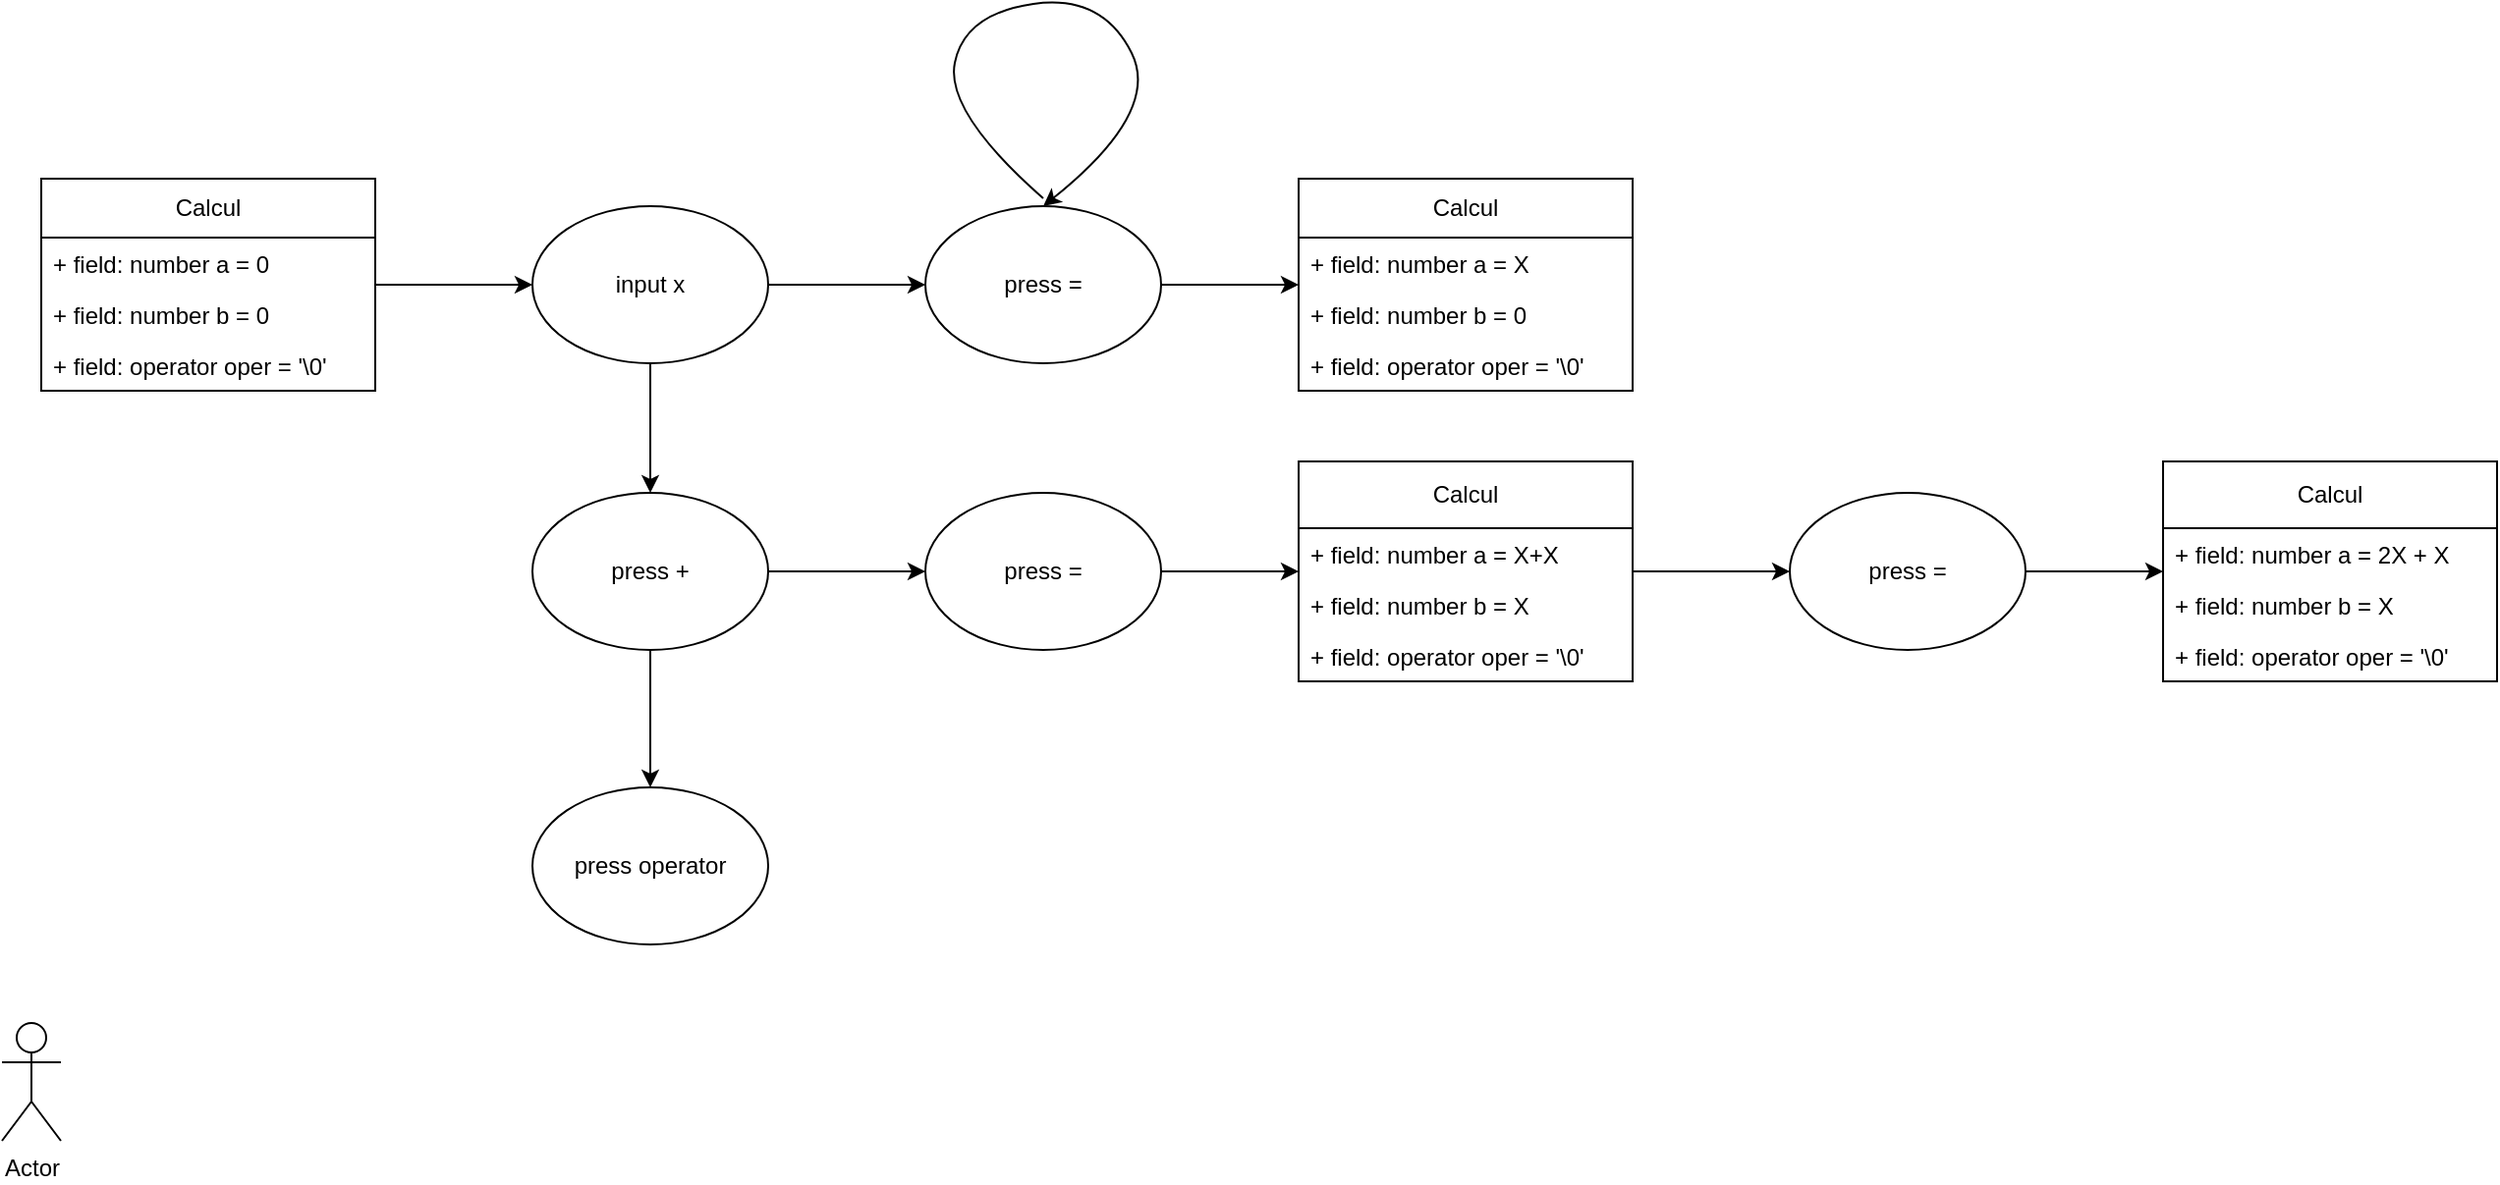 <mxfile version="23.1.0" type="device">
  <diagram name="Page-1" id="XJQZ3jlrP-zcOxzeRQlK">
    <mxGraphModel dx="1841" dy="990" grid="1" gridSize="10" guides="1" tooltips="1" connect="1" arrows="1" fold="1" page="1" pageScale="1" pageWidth="850" pageHeight="1100" math="0" shadow="0">
      <root>
        <mxCell id="0" />
        <mxCell id="1" parent="0" />
        <mxCell id="uaJodEgOAUZRbb1Ew_Ue-16" style="edgeStyle=orthogonalEdgeStyle;rounded=0;orthogonalLoop=1;jettySize=auto;html=1;entryX=0;entryY=0.5;entryDx=0;entryDy=0;" edge="1" parent="1" source="uaJodEgOAUZRbb1Ew_Ue-2" target="uaJodEgOAUZRbb1Ew_Ue-11">
          <mxGeometry relative="1" as="geometry" />
        </mxCell>
        <mxCell id="uaJodEgOAUZRbb1Ew_Ue-2" value="Calcul" style="swimlane;fontStyle=0;childLayout=stackLayout;horizontal=1;startSize=30;fillColor=none;horizontalStack=0;resizeParent=1;resizeParentMax=0;resizeLast=0;collapsible=1;marginBottom=0;whiteSpace=wrap;html=1;" vertex="1" parent="1">
          <mxGeometry x="80" y="320" width="170" height="108" as="geometry" />
        </mxCell>
        <mxCell id="uaJodEgOAUZRbb1Ew_Ue-3" value="+ field: number a = 0" style="text;strokeColor=none;fillColor=none;align=left;verticalAlign=top;spacingLeft=4;spacingRight=4;overflow=hidden;rotatable=0;points=[[0,0.5],[1,0.5]];portConstraint=eastwest;whiteSpace=wrap;html=1;" vertex="1" parent="uaJodEgOAUZRbb1Ew_Ue-2">
          <mxGeometry y="30" width="170" height="26" as="geometry" />
        </mxCell>
        <mxCell id="uaJodEgOAUZRbb1Ew_Ue-4" value="+ field: number b = 0" style="text;strokeColor=none;fillColor=none;align=left;verticalAlign=top;spacingLeft=4;spacingRight=4;overflow=hidden;rotatable=0;points=[[0,0.5],[1,0.5]];portConstraint=eastwest;whiteSpace=wrap;html=1;" vertex="1" parent="uaJodEgOAUZRbb1Ew_Ue-2">
          <mxGeometry y="56" width="170" height="26" as="geometry" />
        </mxCell>
        <mxCell id="uaJodEgOAUZRbb1Ew_Ue-5" value="+ field: operator oper = &#39;\0&#39;" style="text;strokeColor=none;fillColor=none;align=left;verticalAlign=top;spacingLeft=4;spacingRight=4;overflow=hidden;rotatable=0;points=[[0,0.5],[1,0.5]];portConstraint=eastwest;whiteSpace=wrap;html=1;" vertex="1" parent="uaJodEgOAUZRbb1Ew_Ue-2">
          <mxGeometry y="82" width="170" height="26" as="geometry" />
        </mxCell>
        <mxCell id="uaJodEgOAUZRbb1Ew_Ue-7" value="Calcul" style="swimlane;fontStyle=0;childLayout=stackLayout;horizontal=1;startSize=30;fillColor=none;horizontalStack=0;resizeParent=1;resizeParentMax=0;resizeLast=0;collapsible=1;marginBottom=0;whiteSpace=wrap;html=1;" vertex="1" parent="1">
          <mxGeometry x="720" y="320" width="170" height="108" as="geometry" />
        </mxCell>
        <mxCell id="uaJodEgOAUZRbb1Ew_Ue-8" value="+ field: number a = X" style="text;strokeColor=none;fillColor=none;align=left;verticalAlign=top;spacingLeft=4;spacingRight=4;overflow=hidden;rotatable=0;points=[[0,0.5],[1,0.5]];portConstraint=eastwest;whiteSpace=wrap;html=1;" vertex="1" parent="uaJodEgOAUZRbb1Ew_Ue-7">
          <mxGeometry y="30" width="170" height="26" as="geometry" />
        </mxCell>
        <mxCell id="uaJodEgOAUZRbb1Ew_Ue-9" value="+ field: number b = 0" style="text;strokeColor=none;fillColor=none;align=left;verticalAlign=top;spacingLeft=4;spacingRight=4;overflow=hidden;rotatable=0;points=[[0,0.5],[1,0.5]];portConstraint=eastwest;whiteSpace=wrap;html=1;" vertex="1" parent="uaJodEgOAUZRbb1Ew_Ue-7">
          <mxGeometry y="56" width="170" height="26" as="geometry" />
        </mxCell>
        <mxCell id="uaJodEgOAUZRbb1Ew_Ue-10" value="+ field: operator oper = &#39;\0&#39;" style="text;strokeColor=none;fillColor=none;align=left;verticalAlign=top;spacingLeft=4;spacingRight=4;overflow=hidden;rotatable=0;points=[[0,0.5],[1,0.5]];portConstraint=eastwest;whiteSpace=wrap;html=1;" vertex="1" parent="uaJodEgOAUZRbb1Ew_Ue-7">
          <mxGeometry y="82" width="170" height="26" as="geometry" />
        </mxCell>
        <mxCell id="uaJodEgOAUZRbb1Ew_Ue-22" style="edgeStyle=orthogonalEdgeStyle;rounded=0;orthogonalLoop=1;jettySize=auto;html=1;entryX=0;entryY=0.5;entryDx=0;entryDy=0;" edge="1" parent="1" source="uaJodEgOAUZRbb1Ew_Ue-11" target="uaJodEgOAUZRbb1Ew_Ue-21">
          <mxGeometry relative="1" as="geometry" />
        </mxCell>
        <mxCell id="uaJodEgOAUZRbb1Ew_Ue-25" style="edgeStyle=orthogonalEdgeStyle;rounded=0;orthogonalLoop=1;jettySize=auto;html=1;entryX=0.5;entryY=0;entryDx=0;entryDy=0;" edge="1" parent="1" source="uaJodEgOAUZRbb1Ew_Ue-11" target="uaJodEgOAUZRbb1Ew_Ue-24">
          <mxGeometry relative="1" as="geometry" />
        </mxCell>
        <mxCell id="uaJodEgOAUZRbb1Ew_Ue-11" value="input x" style="ellipse;whiteSpace=wrap;html=1;" vertex="1" parent="1">
          <mxGeometry x="330" y="334" width="120" height="80" as="geometry" />
        </mxCell>
        <mxCell id="uaJodEgOAUZRbb1Ew_Ue-12" value="Actor" style="shape=umlActor;verticalLabelPosition=bottom;verticalAlign=top;html=1;" vertex="1" parent="1">
          <mxGeometry x="60" y="750" width="30" height="60" as="geometry" />
        </mxCell>
        <mxCell id="uaJodEgOAUZRbb1Ew_Ue-19" value="" style="curved=1;endArrow=classic;html=1;rounded=0;entryX=0.5;entryY=0;entryDx=0;entryDy=0;" edge="1" parent="1" target="uaJodEgOAUZRbb1Ew_Ue-21">
          <mxGeometry width="50" height="50" relative="1" as="geometry">
            <mxPoint x="590" y="330" as="sourcePoint" />
            <mxPoint x="590" y="320" as="targetPoint" />
            <Array as="points">
              <mxPoint x="540" y="286" />
              <mxPoint x="550" y="236" />
              <mxPoint x="620" y="226" />
              <mxPoint x="650" y="286" />
            </Array>
          </mxGeometry>
        </mxCell>
        <mxCell id="uaJodEgOAUZRbb1Ew_Ue-23" style="edgeStyle=orthogonalEdgeStyle;rounded=0;orthogonalLoop=1;jettySize=auto;html=1;" edge="1" parent="1" source="uaJodEgOAUZRbb1Ew_Ue-21" target="uaJodEgOAUZRbb1Ew_Ue-7">
          <mxGeometry relative="1" as="geometry" />
        </mxCell>
        <mxCell id="uaJodEgOAUZRbb1Ew_Ue-21" value="press =" style="ellipse;whiteSpace=wrap;html=1;" vertex="1" parent="1">
          <mxGeometry x="530" y="334" width="120" height="80" as="geometry" />
        </mxCell>
        <mxCell id="uaJodEgOAUZRbb1Ew_Ue-29" style="edgeStyle=orthogonalEdgeStyle;rounded=0;orthogonalLoop=1;jettySize=auto;html=1;entryX=0;entryY=0.5;entryDx=0;entryDy=0;" edge="1" parent="1" source="uaJodEgOAUZRbb1Ew_Ue-24" target="uaJodEgOAUZRbb1Ew_Ue-28">
          <mxGeometry relative="1" as="geometry" />
        </mxCell>
        <mxCell id="uaJodEgOAUZRbb1Ew_Ue-46" style="edgeStyle=orthogonalEdgeStyle;rounded=0;orthogonalLoop=1;jettySize=auto;html=1;entryX=0.5;entryY=0;entryDx=0;entryDy=0;" edge="1" parent="1" source="uaJodEgOAUZRbb1Ew_Ue-24" target="uaJodEgOAUZRbb1Ew_Ue-45">
          <mxGeometry relative="1" as="geometry" />
        </mxCell>
        <mxCell id="uaJodEgOAUZRbb1Ew_Ue-24" value="press +" style="ellipse;whiteSpace=wrap;html=1;" vertex="1" parent="1">
          <mxGeometry x="330" y="480" width="120" height="80" as="geometry" />
        </mxCell>
        <mxCell id="uaJodEgOAUZRbb1Ew_Ue-34" style="edgeStyle=orthogonalEdgeStyle;rounded=0;orthogonalLoop=1;jettySize=auto;html=1;" edge="1" parent="1" source="uaJodEgOAUZRbb1Ew_Ue-28" target="uaJodEgOAUZRbb1Ew_Ue-30">
          <mxGeometry relative="1" as="geometry">
            <mxPoint x="710" y="520" as="targetPoint" />
          </mxGeometry>
        </mxCell>
        <mxCell id="uaJodEgOAUZRbb1Ew_Ue-28" value="press =" style="ellipse;whiteSpace=wrap;html=1;" vertex="1" parent="1">
          <mxGeometry x="530" y="480" width="120" height="80" as="geometry" />
        </mxCell>
        <mxCell id="uaJodEgOAUZRbb1Ew_Ue-38" style="edgeStyle=orthogonalEdgeStyle;rounded=0;orthogonalLoop=1;jettySize=auto;html=1;entryX=0;entryY=0.5;entryDx=0;entryDy=0;" edge="1" parent="1" source="uaJodEgOAUZRbb1Ew_Ue-30" target="uaJodEgOAUZRbb1Ew_Ue-37">
          <mxGeometry relative="1" as="geometry" />
        </mxCell>
        <mxCell id="uaJodEgOAUZRbb1Ew_Ue-30" value="Calcul" style="swimlane;fontStyle=0;childLayout=stackLayout;horizontal=1;startSize=34;fillColor=none;horizontalStack=0;resizeParent=1;resizeParentMax=0;resizeLast=0;collapsible=1;marginBottom=0;whiteSpace=wrap;html=1;rotation=0;" vertex="1" parent="1">
          <mxGeometry x="720" y="464" width="170" height="112" as="geometry" />
        </mxCell>
        <mxCell id="uaJodEgOAUZRbb1Ew_Ue-31" value="+ field: number a = X+X" style="text;strokeColor=none;fillColor=none;align=left;verticalAlign=top;spacingLeft=4;spacingRight=4;overflow=hidden;rotatable=0;points=[[0,0.5],[1,0.5]];portConstraint=eastwest;whiteSpace=wrap;html=1;" vertex="1" parent="uaJodEgOAUZRbb1Ew_Ue-30">
          <mxGeometry y="34" width="170" height="26" as="geometry" />
        </mxCell>
        <mxCell id="uaJodEgOAUZRbb1Ew_Ue-32" value="+ field: number b = X" style="text;strokeColor=none;fillColor=none;align=left;verticalAlign=top;spacingLeft=4;spacingRight=4;overflow=hidden;rotatable=0;points=[[0,0.5],[1,0.5]];portConstraint=eastwest;whiteSpace=wrap;html=1;" vertex="1" parent="uaJodEgOAUZRbb1Ew_Ue-30">
          <mxGeometry y="60" width="170" height="26" as="geometry" />
        </mxCell>
        <mxCell id="uaJodEgOAUZRbb1Ew_Ue-33" value="+ field: operator oper = &#39;\0&#39;" style="text;strokeColor=none;fillColor=none;align=left;verticalAlign=top;spacingLeft=4;spacingRight=4;overflow=hidden;rotatable=0;points=[[0,0.5],[1,0.5]];portConstraint=eastwest;whiteSpace=wrap;html=1;" vertex="1" parent="uaJodEgOAUZRbb1Ew_Ue-30">
          <mxGeometry y="86" width="170" height="26" as="geometry" />
        </mxCell>
        <mxCell id="uaJodEgOAUZRbb1Ew_Ue-43" style="edgeStyle=orthogonalEdgeStyle;rounded=0;orthogonalLoop=1;jettySize=auto;html=1;" edge="1" parent="1" source="uaJodEgOAUZRbb1Ew_Ue-37" target="uaJodEgOAUZRbb1Ew_Ue-39">
          <mxGeometry relative="1" as="geometry" />
        </mxCell>
        <mxCell id="uaJodEgOAUZRbb1Ew_Ue-37" value="press =" style="ellipse;whiteSpace=wrap;html=1;" vertex="1" parent="1">
          <mxGeometry x="970" y="480" width="120" height="80" as="geometry" />
        </mxCell>
        <mxCell id="uaJodEgOAUZRbb1Ew_Ue-39" value="Calcul" style="swimlane;fontStyle=0;childLayout=stackLayout;horizontal=1;startSize=34;fillColor=none;horizontalStack=0;resizeParent=1;resizeParentMax=0;resizeLast=0;collapsible=1;marginBottom=0;whiteSpace=wrap;html=1;rotation=0;" vertex="1" parent="1">
          <mxGeometry x="1160" y="464" width="170" height="112" as="geometry" />
        </mxCell>
        <mxCell id="uaJodEgOAUZRbb1Ew_Ue-40" value="+ field: number a = 2X + X" style="text;strokeColor=none;fillColor=none;align=left;verticalAlign=top;spacingLeft=4;spacingRight=4;overflow=hidden;rotatable=0;points=[[0,0.5],[1,0.5]];portConstraint=eastwest;whiteSpace=wrap;html=1;" vertex="1" parent="uaJodEgOAUZRbb1Ew_Ue-39">
          <mxGeometry y="34" width="170" height="26" as="geometry" />
        </mxCell>
        <mxCell id="uaJodEgOAUZRbb1Ew_Ue-41" value="+ field: number b = X" style="text;strokeColor=none;fillColor=none;align=left;verticalAlign=top;spacingLeft=4;spacingRight=4;overflow=hidden;rotatable=0;points=[[0,0.5],[1,0.5]];portConstraint=eastwest;whiteSpace=wrap;html=1;" vertex="1" parent="uaJodEgOAUZRbb1Ew_Ue-39">
          <mxGeometry y="60" width="170" height="26" as="geometry" />
        </mxCell>
        <mxCell id="uaJodEgOAUZRbb1Ew_Ue-42" value="+ field: operator oper = &#39;\0&#39;" style="text;strokeColor=none;fillColor=none;align=left;verticalAlign=top;spacingLeft=4;spacingRight=4;overflow=hidden;rotatable=0;points=[[0,0.5],[1,0.5]];portConstraint=eastwest;whiteSpace=wrap;html=1;" vertex="1" parent="uaJodEgOAUZRbb1Ew_Ue-39">
          <mxGeometry y="86" width="170" height="26" as="geometry" />
        </mxCell>
        <mxCell id="uaJodEgOAUZRbb1Ew_Ue-45" value="press operator" style="ellipse;whiteSpace=wrap;html=1;" vertex="1" parent="1">
          <mxGeometry x="330" y="630" width="120" height="80" as="geometry" />
        </mxCell>
      </root>
    </mxGraphModel>
  </diagram>
</mxfile>
